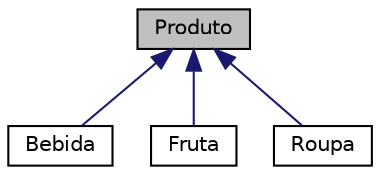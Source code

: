 digraph "Produto"
{
  edge [fontname="Helvetica",fontsize="10",labelfontname="Helvetica",labelfontsize="10"];
  node [fontname="Helvetica",fontsize="10",shape=record];
  Node1 [label="Produto",height=0.2,width=0.4,color="black", fillcolor="grey75", style="filled", fontcolor="black"];
  Node1 -> Node2 [dir="back",color="midnightblue",fontsize="10",style="solid"];
  Node2 [label="Bebida",height=0.2,width=0.4,color="black", fillcolor="white", style="filled",URL="$classBebida.html"];
  Node1 -> Node3 [dir="back",color="midnightblue",fontsize="10",style="solid"];
  Node3 [label="Fruta",height=0.2,width=0.4,color="black", fillcolor="white", style="filled",URL="$classFruta.html"];
  Node1 -> Node4 [dir="back",color="midnightblue",fontsize="10",style="solid"];
  Node4 [label="Roupa",height=0.2,width=0.4,color="black", fillcolor="white", style="filled",URL="$classRoupa.html"];
}
